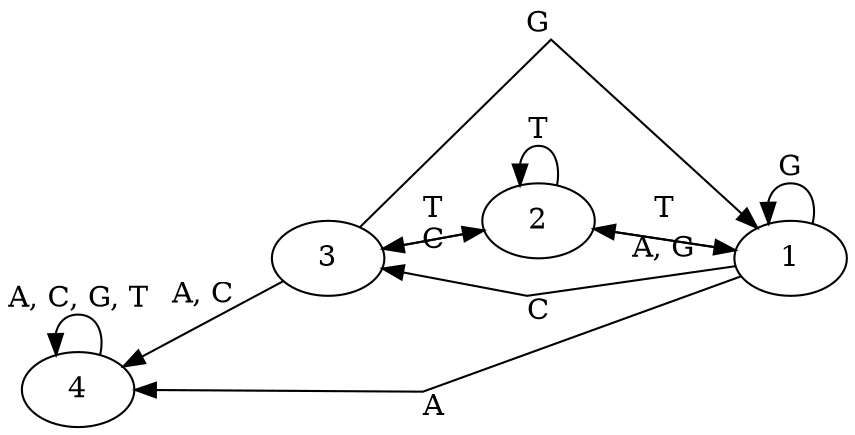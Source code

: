 digraph G {
  rankdir=RL;
  splines=line;
  d2tfigpreamble = "\tikzstyle{every state}=[draw=blue!50,very thick,fill=blue!20]";
  node [style="state"];
  edge [lblstyle="auto",topath="bend left"];
  q1[style="state,initial,accepting",label="1"];
  q1->q1 [label="G",topath="loop above"];
  q1->q2 [label="T"];
  q1->q3 [label="C"];
  q1->q4 [label="A"];
  q2[style="state,accepting",label="2"];
  q2->q1 [label="A, G"];
  q2->q2 [label="T",topath="loop above"];
  q2->q3 [label="C"];
  q3[style="state,accepting",label="3"];
  q3->q1 [label="G"];
  q3->q2 [label="T"];
  q3->q4 [label="A, C"];
  q4[style="state",label="4"];
  q4->q4 [label="A, C, G, T",topath="loop above"];
}

